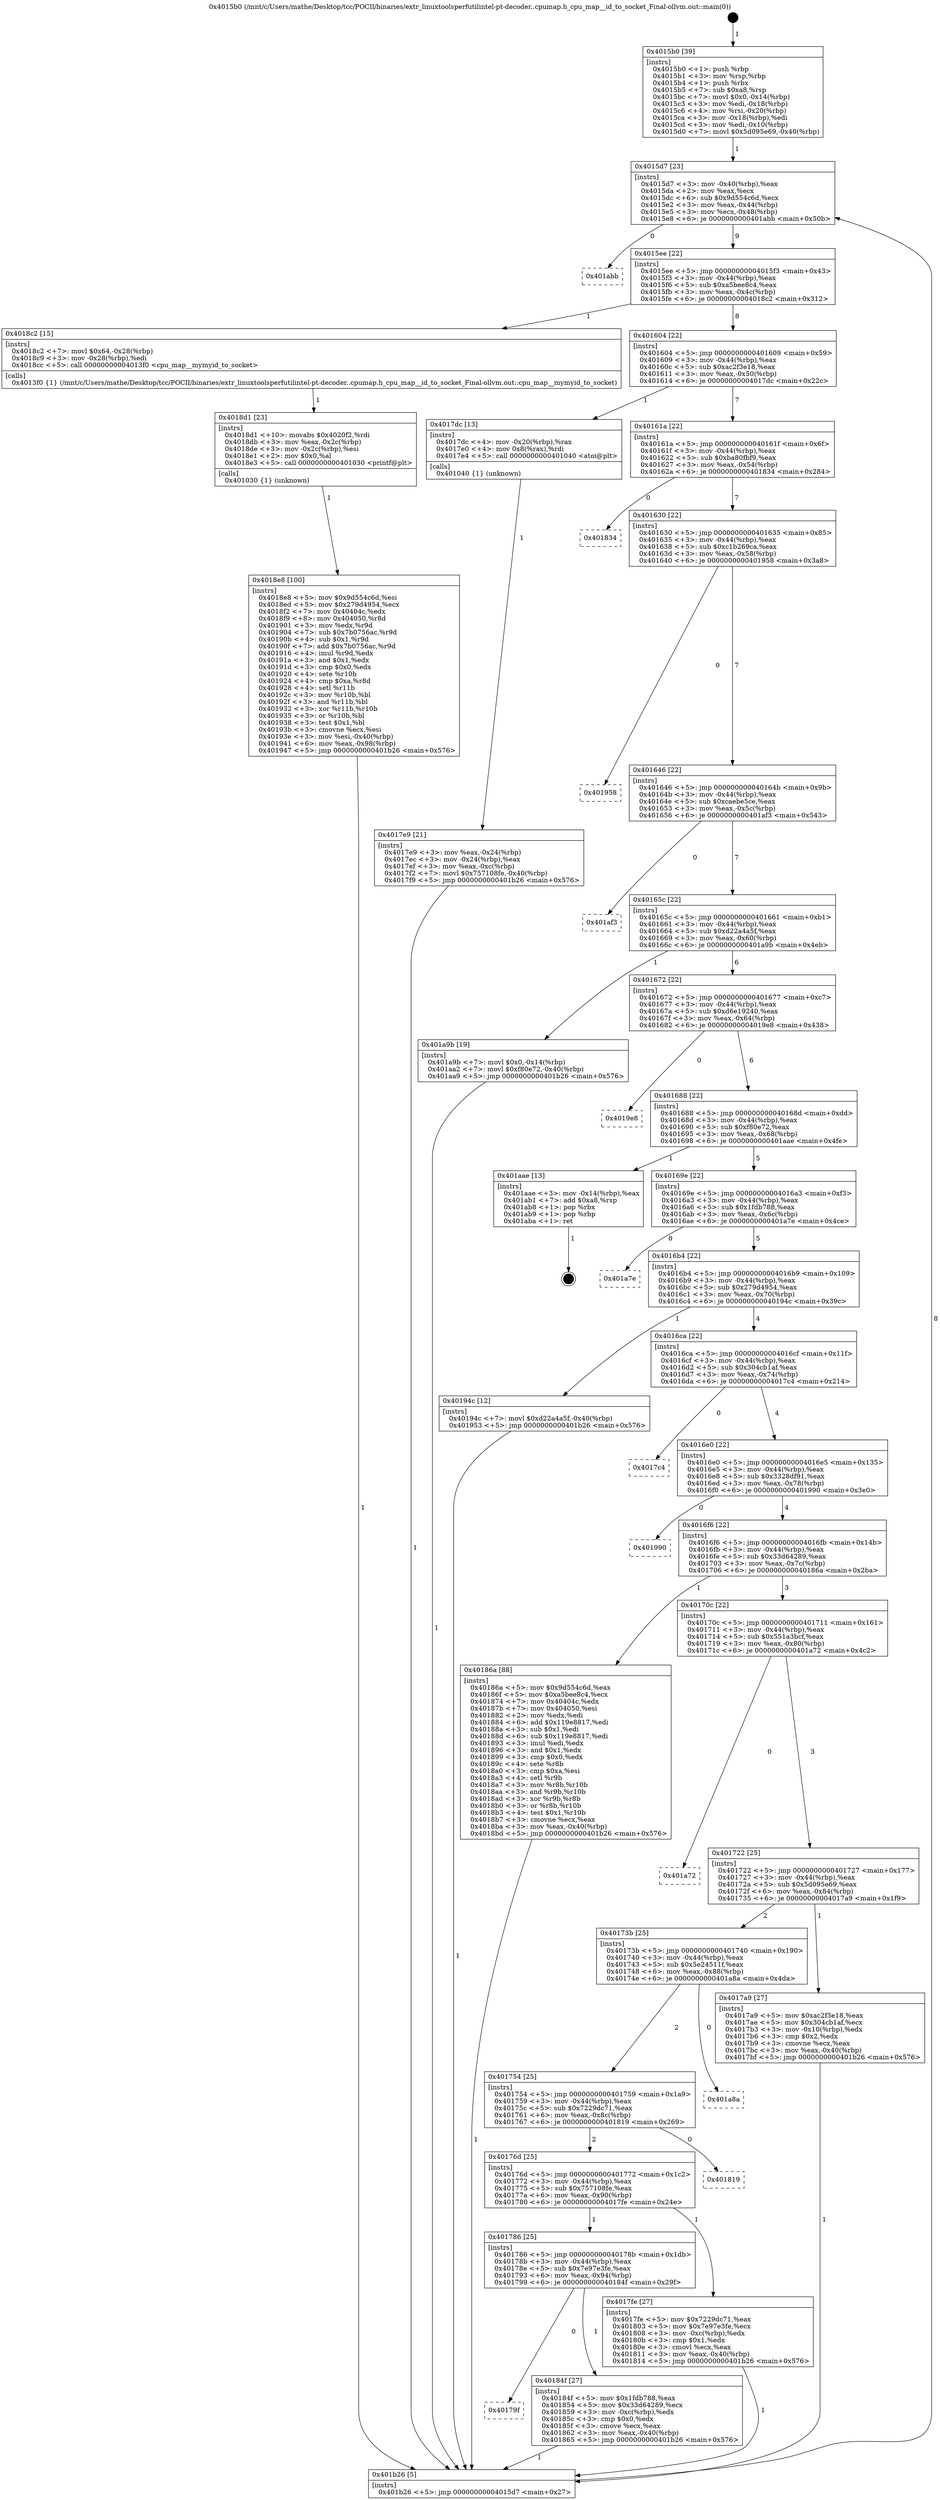 digraph "0x4015b0" {
  label = "0x4015b0 (/mnt/c/Users/mathe/Desktop/tcc/POCII/binaries/extr_linuxtoolsperfutilintel-pt-decoder..cpumap.h_cpu_map__id_to_socket_Final-ollvm.out::main(0))"
  labelloc = "t"
  node[shape=record]

  Entry [label="",width=0.3,height=0.3,shape=circle,fillcolor=black,style=filled]
  "0x4015d7" [label="{
     0x4015d7 [23]\l
     | [instrs]\l
     &nbsp;&nbsp;0x4015d7 \<+3\>: mov -0x40(%rbp),%eax\l
     &nbsp;&nbsp;0x4015da \<+2\>: mov %eax,%ecx\l
     &nbsp;&nbsp;0x4015dc \<+6\>: sub $0x9d554c6d,%ecx\l
     &nbsp;&nbsp;0x4015e2 \<+3\>: mov %eax,-0x44(%rbp)\l
     &nbsp;&nbsp;0x4015e5 \<+3\>: mov %ecx,-0x48(%rbp)\l
     &nbsp;&nbsp;0x4015e8 \<+6\>: je 0000000000401abb \<main+0x50b\>\l
  }"]
  "0x401abb" [label="{
     0x401abb\l
  }", style=dashed]
  "0x4015ee" [label="{
     0x4015ee [22]\l
     | [instrs]\l
     &nbsp;&nbsp;0x4015ee \<+5\>: jmp 00000000004015f3 \<main+0x43\>\l
     &nbsp;&nbsp;0x4015f3 \<+3\>: mov -0x44(%rbp),%eax\l
     &nbsp;&nbsp;0x4015f6 \<+5\>: sub $0xa5bee8c4,%eax\l
     &nbsp;&nbsp;0x4015fb \<+3\>: mov %eax,-0x4c(%rbp)\l
     &nbsp;&nbsp;0x4015fe \<+6\>: je 00000000004018c2 \<main+0x312\>\l
  }"]
  Exit [label="",width=0.3,height=0.3,shape=circle,fillcolor=black,style=filled,peripheries=2]
  "0x4018c2" [label="{
     0x4018c2 [15]\l
     | [instrs]\l
     &nbsp;&nbsp;0x4018c2 \<+7\>: movl $0x64,-0x28(%rbp)\l
     &nbsp;&nbsp;0x4018c9 \<+3\>: mov -0x28(%rbp),%edi\l
     &nbsp;&nbsp;0x4018cc \<+5\>: call 00000000004013f0 \<cpu_map__mymyid_to_socket\>\l
     | [calls]\l
     &nbsp;&nbsp;0x4013f0 \{1\} (/mnt/c/Users/mathe/Desktop/tcc/POCII/binaries/extr_linuxtoolsperfutilintel-pt-decoder..cpumap.h_cpu_map__id_to_socket_Final-ollvm.out::cpu_map__mymyid_to_socket)\l
  }"]
  "0x401604" [label="{
     0x401604 [22]\l
     | [instrs]\l
     &nbsp;&nbsp;0x401604 \<+5\>: jmp 0000000000401609 \<main+0x59\>\l
     &nbsp;&nbsp;0x401609 \<+3\>: mov -0x44(%rbp),%eax\l
     &nbsp;&nbsp;0x40160c \<+5\>: sub $0xac2f3e18,%eax\l
     &nbsp;&nbsp;0x401611 \<+3\>: mov %eax,-0x50(%rbp)\l
     &nbsp;&nbsp;0x401614 \<+6\>: je 00000000004017dc \<main+0x22c\>\l
  }"]
  "0x4018e8" [label="{
     0x4018e8 [100]\l
     | [instrs]\l
     &nbsp;&nbsp;0x4018e8 \<+5\>: mov $0x9d554c6d,%esi\l
     &nbsp;&nbsp;0x4018ed \<+5\>: mov $0x279d4954,%ecx\l
     &nbsp;&nbsp;0x4018f2 \<+7\>: mov 0x40404c,%edx\l
     &nbsp;&nbsp;0x4018f9 \<+8\>: mov 0x404050,%r8d\l
     &nbsp;&nbsp;0x401901 \<+3\>: mov %edx,%r9d\l
     &nbsp;&nbsp;0x401904 \<+7\>: sub $0x7b0756ac,%r9d\l
     &nbsp;&nbsp;0x40190b \<+4\>: sub $0x1,%r9d\l
     &nbsp;&nbsp;0x40190f \<+7\>: add $0x7b0756ac,%r9d\l
     &nbsp;&nbsp;0x401916 \<+4\>: imul %r9d,%edx\l
     &nbsp;&nbsp;0x40191a \<+3\>: and $0x1,%edx\l
     &nbsp;&nbsp;0x40191d \<+3\>: cmp $0x0,%edx\l
     &nbsp;&nbsp;0x401920 \<+4\>: sete %r10b\l
     &nbsp;&nbsp;0x401924 \<+4\>: cmp $0xa,%r8d\l
     &nbsp;&nbsp;0x401928 \<+4\>: setl %r11b\l
     &nbsp;&nbsp;0x40192c \<+3\>: mov %r10b,%bl\l
     &nbsp;&nbsp;0x40192f \<+3\>: and %r11b,%bl\l
     &nbsp;&nbsp;0x401932 \<+3\>: xor %r11b,%r10b\l
     &nbsp;&nbsp;0x401935 \<+3\>: or %r10b,%bl\l
     &nbsp;&nbsp;0x401938 \<+3\>: test $0x1,%bl\l
     &nbsp;&nbsp;0x40193b \<+3\>: cmovne %ecx,%esi\l
     &nbsp;&nbsp;0x40193e \<+3\>: mov %esi,-0x40(%rbp)\l
     &nbsp;&nbsp;0x401941 \<+6\>: mov %eax,-0x98(%rbp)\l
     &nbsp;&nbsp;0x401947 \<+5\>: jmp 0000000000401b26 \<main+0x576\>\l
  }"]
  "0x4017dc" [label="{
     0x4017dc [13]\l
     | [instrs]\l
     &nbsp;&nbsp;0x4017dc \<+4\>: mov -0x20(%rbp),%rax\l
     &nbsp;&nbsp;0x4017e0 \<+4\>: mov 0x8(%rax),%rdi\l
     &nbsp;&nbsp;0x4017e4 \<+5\>: call 0000000000401040 \<atoi@plt\>\l
     | [calls]\l
     &nbsp;&nbsp;0x401040 \{1\} (unknown)\l
  }"]
  "0x40161a" [label="{
     0x40161a [22]\l
     | [instrs]\l
     &nbsp;&nbsp;0x40161a \<+5\>: jmp 000000000040161f \<main+0x6f\>\l
     &nbsp;&nbsp;0x40161f \<+3\>: mov -0x44(%rbp),%eax\l
     &nbsp;&nbsp;0x401622 \<+5\>: sub $0xba80fbf9,%eax\l
     &nbsp;&nbsp;0x401627 \<+3\>: mov %eax,-0x54(%rbp)\l
     &nbsp;&nbsp;0x40162a \<+6\>: je 0000000000401834 \<main+0x284\>\l
  }"]
  "0x4018d1" [label="{
     0x4018d1 [23]\l
     | [instrs]\l
     &nbsp;&nbsp;0x4018d1 \<+10\>: movabs $0x4020f2,%rdi\l
     &nbsp;&nbsp;0x4018db \<+3\>: mov %eax,-0x2c(%rbp)\l
     &nbsp;&nbsp;0x4018de \<+3\>: mov -0x2c(%rbp),%esi\l
     &nbsp;&nbsp;0x4018e1 \<+2\>: mov $0x0,%al\l
     &nbsp;&nbsp;0x4018e3 \<+5\>: call 0000000000401030 \<printf@plt\>\l
     | [calls]\l
     &nbsp;&nbsp;0x401030 \{1\} (unknown)\l
  }"]
  "0x401834" [label="{
     0x401834\l
  }", style=dashed]
  "0x401630" [label="{
     0x401630 [22]\l
     | [instrs]\l
     &nbsp;&nbsp;0x401630 \<+5\>: jmp 0000000000401635 \<main+0x85\>\l
     &nbsp;&nbsp;0x401635 \<+3\>: mov -0x44(%rbp),%eax\l
     &nbsp;&nbsp;0x401638 \<+5\>: sub $0xc1b269ca,%eax\l
     &nbsp;&nbsp;0x40163d \<+3\>: mov %eax,-0x58(%rbp)\l
     &nbsp;&nbsp;0x401640 \<+6\>: je 0000000000401958 \<main+0x3a8\>\l
  }"]
  "0x40179f" [label="{
     0x40179f\l
  }", style=dashed]
  "0x401958" [label="{
     0x401958\l
  }", style=dashed]
  "0x401646" [label="{
     0x401646 [22]\l
     | [instrs]\l
     &nbsp;&nbsp;0x401646 \<+5\>: jmp 000000000040164b \<main+0x9b\>\l
     &nbsp;&nbsp;0x40164b \<+3\>: mov -0x44(%rbp),%eax\l
     &nbsp;&nbsp;0x40164e \<+5\>: sub $0xcaebe5ce,%eax\l
     &nbsp;&nbsp;0x401653 \<+3\>: mov %eax,-0x5c(%rbp)\l
     &nbsp;&nbsp;0x401656 \<+6\>: je 0000000000401af3 \<main+0x543\>\l
  }"]
  "0x40184f" [label="{
     0x40184f [27]\l
     | [instrs]\l
     &nbsp;&nbsp;0x40184f \<+5\>: mov $0x1fdb788,%eax\l
     &nbsp;&nbsp;0x401854 \<+5\>: mov $0x33d64289,%ecx\l
     &nbsp;&nbsp;0x401859 \<+3\>: mov -0xc(%rbp),%edx\l
     &nbsp;&nbsp;0x40185c \<+3\>: cmp $0x0,%edx\l
     &nbsp;&nbsp;0x40185f \<+3\>: cmove %ecx,%eax\l
     &nbsp;&nbsp;0x401862 \<+3\>: mov %eax,-0x40(%rbp)\l
     &nbsp;&nbsp;0x401865 \<+5\>: jmp 0000000000401b26 \<main+0x576\>\l
  }"]
  "0x401af3" [label="{
     0x401af3\l
  }", style=dashed]
  "0x40165c" [label="{
     0x40165c [22]\l
     | [instrs]\l
     &nbsp;&nbsp;0x40165c \<+5\>: jmp 0000000000401661 \<main+0xb1\>\l
     &nbsp;&nbsp;0x401661 \<+3\>: mov -0x44(%rbp),%eax\l
     &nbsp;&nbsp;0x401664 \<+5\>: sub $0xd22a4a5f,%eax\l
     &nbsp;&nbsp;0x401669 \<+3\>: mov %eax,-0x60(%rbp)\l
     &nbsp;&nbsp;0x40166c \<+6\>: je 0000000000401a9b \<main+0x4eb\>\l
  }"]
  "0x401786" [label="{
     0x401786 [25]\l
     | [instrs]\l
     &nbsp;&nbsp;0x401786 \<+5\>: jmp 000000000040178b \<main+0x1db\>\l
     &nbsp;&nbsp;0x40178b \<+3\>: mov -0x44(%rbp),%eax\l
     &nbsp;&nbsp;0x40178e \<+5\>: sub $0x7e97e3fe,%eax\l
     &nbsp;&nbsp;0x401793 \<+6\>: mov %eax,-0x94(%rbp)\l
     &nbsp;&nbsp;0x401799 \<+6\>: je 000000000040184f \<main+0x29f\>\l
  }"]
  "0x401a9b" [label="{
     0x401a9b [19]\l
     | [instrs]\l
     &nbsp;&nbsp;0x401a9b \<+7\>: movl $0x0,-0x14(%rbp)\l
     &nbsp;&nbsp;0x401aa2 \<+7\>: movl $0xf80e72,-0x40(%rbp)\l
     &nbsp;&nbsp;0x401aa9 \<+5\>: jmp 0000000000401b26 \<main+0x576\>\l
  }"]
  "0x401672" [label="{
     0x401672 [22]\l
     | [instrs]\l
     &nbsp;&nbsp;0x401672 \<+5\>: jmp 0000000000401677 \<main+0xc7\>\l
     &nbsp;&nbsp;0x401677 \<+3\>: mov -0x44(%rbp),%eax\l
     &nbsp;&nbsp;0x40167a \<+5\>: sub $0xd6e19240,%eax\l
     &nbsp;&nbsp;0x40167f \<+3\>: mov %eax,-0x64(%rbp)\l
     &nbsp;&nbsp;0x401682 \<+6\>: je 00000000004019e8 \<main+0x438\>\l
  }"]
  "0x4017fe" [label="{
     0x4017fe [27]\l
     | [instrs]\l
     &nbsp;&nbsp;0x4017fe \<+5\>: mov $0x7229dc71,%eax\l
     &nbsp;&nbsp;0x401803 \<+5\>: mov $0x7e97e3fe,%ecx\l
     &nbsp;&nbsp;0x401808 \<+3\>: mov -0xc(%rbp),%edx\l
     &nbsp;&nbsp;0x40180b \<+3\>: cmp $0x1,%edx\l
     &nbsp;&nbsp;0x40180e \<+3\>: cmovl %ecx,%eax\l
     &nbsp;&nbsp;0x401811 \<+3\>: mov %eax,-0x40(%rbp)\l
     &nbsp;&nbsp;0x401814 \<+5\>: jmp 0000000000401b26 \<main+0x576\>\l
  }"]
  "0x4019e8" [label="{
     0x4019e8\l
  }", style=dashed]
  "0x401688" [label="{
     0x401688 [22]\l
     | [instrs]\l
     &nbsp;&nbsp;0x401688 \<+5\>: jmp 000000000040168d \<main+0xdd\>\l
     &nbsp;&nbsp;0x40168d \<+3\>: mov -0x44(%rbp),%eax\l
     &nbsp;&nbsp;0x401690 \<+5\>: sub $0xf80e72,%eax\l
     &nbsp;&nbsp;0x401695 \<+3\>: mov %eax,-0x68(%rbp)\l
     &nbsp;&nbsp;0x401698 \<+6\>: je 0000000000401aae \<main+0x4fe\>\l
  }"]
  "0x40176d" [label="{
     0x40176d [25]\l
     | [instrs]\l
     &nbsp;&nbsp;0x40176d \<+5\>: jmp 0000000000401772 \<main+0x1c2\>\l
     &nbsp;&nbsp;0x401772 \<+3\>: mov -0x44(%rbp),%eax\l
     &nbsp;&nbsp;0x401775 \<+5\>: sub $0x757108fe,%eax\l
     &nbsp;&nbsp;0x40177a \<+6\>: mov %eax,-0x90(%rbp)\l
     &nbsp;&nbsp;0x401780 \<+6\>: je 00000000004017fe \<main+0x24e\>\l
  }"]
  "0x401aae" [label="{
     0x401aae [13]\l
     | [instrs]\l
     &nbsp;&nbsp;0x401aae \<+3\>: mov -0x14(%rbp),%eax\l
     &nbsp;&nbsp;0x401ab1 \<+7\>: add $0xa8,%rsp\l
     &nbsp;&nbsp;0x401ab8 \<+1\>: pop %rbx\l
     &nbsp;&nbsp;0x401ab9 \<+1\>: pop %rbp\l
     &nbsp;&nbsp;0x401aba \<+1\>: ret\l
  }"]
  "0x40169e" [label="{
     0x40169e [22]\l
     | [instrs]\l
     &nbsp;&nbsp;0x40169e \<+5\>: jmp 00000000004016a3 \<main+0xf3\>\l
     &nbsp;&nbsp;0x4016a3 \<+3\>: mov -0x44(%rbp),%eax\l
     &nbsp;&nbsp;0x4016a6 \<+5\>: sub $0x1fdb788,%eax\l
     &nbsp;&nbsp;0x4016ab \<+3\>: mov %eax,-0x6c(%rbp)\l
     &nbsp;&nbsp;0x4016ae \<+6\>: je 0000000000401a7e \<main+0x4ce\>\l
  }"]
  "0x401819" [label="{
     0x401819\l
  }", style=dashed]
  "0x401a7e" [label="{
     0x401a7e\l
  }", style=dashed]
  "0x4016b4" [label="{
     0x4016b4 [22]\l
     | [instrs]\l
     &nbsp;&nbsp;0x4016b4 \<+5\>: jmp 00000000004016b9 \<main+0x109\>\l
     &nbsp;&nbsp;0x4016b9 \<+3\>: mov -0x44(%rbp),%eax\l
     &nbsp;&nbsp;0x4016bc \<+5\>: sub $0x279d4954,%eax\l
     &nbsp;&nbsp;0x4016c1 \<+3\>: mov %eax,-0x70(%rbp)\l
     &nbsp;&nbsp;0x4016c4 \<+6\>: je 000000000040194c \<main+0x39c\>\l
  }"]
  "0x401754" [label="{
     0x401754 [25]\l
     | [instrs]\l
     &nbsp;&nbsp;0x401754 \<+5\>: jmp 0000000000401759 \<main+0x1a9\>\l
     &nbsp;&nbsp;0x401759 \<+3\>: mov -0x44(%rbp),%eax\l
     &nbsp;&nbsp;0x40175c \<+5\>: sub $0x7229dc71,%eax\l
     &nbsp;&nbsp;0x401761 \<+6\>: mov %eax,-0x8c(%rbp)\l
     &nbsp;&nbsp;0x401767 \<+6\>: je 0000000000401819 \<main+0x269\>\l
  }"]
  "0x40194c" [label="{
     0x40194c [12]\l
     | [instrs]\l
     &nbsp;&nbsp;0x40194c \<+7\>: movl $0xd22a4a5f,-0x40(%rbp)\l
     &nbsp;&nbsp;0x401953 \<+5\>: jmp 0000000000401b26 \<main+0x576\>\l
  }"]
  "0x4016ca" [label="{
     0x4016ca [22]\l
     | [instrs]\l
     &nbsp;&nbsp;0x4016ca \<+5\>: jmp 00000000004016cf \<main+0x11f\>\l
     &nbsp;&nbsp;0x4016cf \<+3\>: mov -0x44(%rbp),%eax\l
     &nbsp;&nbsp;0x4016d2 \<+5\>: sub $0x304cb1af,%eax\l
     &nbsp;&nbsp;0x4016d7 \<+3\>: mov %eax,-0x74(%rbp)\l
     &nbsp;&nbsp;0x4016da \<+6\>: je 00000000004017c4 \<main+0x214\>\l
  }"]
  "0x401a8a" [label="{
     0x401a8a\l
  }", style=dashed]
  "0x4017c4" [label="{
     0x4017c4\l
  }", style=dashed]
  "0x4016e0" [label="{
     0x4016e0 [22]\l
     | [instrs]\l
     &nbsp;&nbsp;0x4016e0 \<+5\>: jmp 00000000004016e5 \<main+0x135\>\l
     &nbsp;&nbsp;0x4016e5 \<+3\>: mov -0x44(%rbp),%eax\l
     &nbsp;&nbsp;0x4016e8 \<+5\>: sub $0x3328df91,%eax\l
     &nbsp;&nbsp;0x4016ed \<+3\>: mov %eax,-0x78(%rbp)\l
     &nbsp;&nbsp;0x4016f0 \<+6\>: je 0000000000401990 \<main+0x3e0\>\l
  }"]
  "0x4017e9" [label="{
     0x4017e9 [21]\l
     | [instrs]\l
     &nbsp;&nbsp;0x4017e9 \<+3\>: mov %eax,-0x24(%rbp)\l
     &nbsp;&nbsp;0x4017ec \<+3\>: mov -0x24(%rbp),%eax\l
     &nbsp;&nbsp;0x4017ef \<+3\>: mov %eax,-0xc(%rbp)\l
     &nbsp;&nbsp;0x4017f2 \<+7\>: movl $0x757108fe,-0x40(%rbp)\l
     &nbsp;&nbsp;0x4017f9 \<+5\>: jmp 0000000000401b26 \<main+0x576\>\l
  }"]
  "0x401990" [label="{
     0x401990\l
  }", style=dashed]
  "0x4016f6" [label="{
     0x4016f6 [22]\l
     | [instrs]\l
     &nbsp;&nbsp;0x4016f6 \<+5\>: jmp 00000000004016fb \<main+0x14b\>\l
     &nbsp;&nbsp;0x4016fb \<+3\>: mov -0x44(%rbp),%eax\l
     &nbsp;&nbsp;0x4016fe \<+5\>: sub $0x33d64289,%eax\l
     &nbsp;&nbsp;0x401703 \<+3\>: mov %eax,-0x7c(%rbp)\l
     &nbsp;&nbsp;0x401706 \<+6\>: je 000000000040186a \<main+0x2ba\>\l
  }"]
  "0x4015b0" [label="{
     0x4015b0 [39]\l
     | [instrs]\l
     &nbsp;&nbsp;0x4015b0 \<+1\>: push %rbp\l
     &nbsp;&nbsp;0x4015b1 \<+3\>: mov %rsp,%rbp\l
     &nbsp;&nbsp;0x4015b4 \<+1\>: push %rbx\l
     &nbsp;&nbsp;0x4015b5 \<+7\>: sub $0xa8,%rsp\l
     &nbsp;&nbsp;0x4015bc \<+7\>: movl $0x0,-0x14(%rbp)\l
     &nbsp;&nbsp;0x4015c3 \<+3\>: mov %edi,-0x18(%rbp)\l
     &nbsp;&nbsp;0x4015c6 \<+4\>: mov %rsi,-0x20(%rbp)\l
     &nbsp;&nbsp;0x4015ca \<+3\>: mov -0x18(%rbp),%edi\l
     &nbsp;&nbsp;0x4015cd \<+3\>: mov %edi,-0x10(%rbp)\l
     &nbsp;&nbsp;0x4015d0 \<+7\>: movl $0x5d095e69,-0x40(%rbp)\l
  }"]
  "0x40186a" [label="{
     0x40186a [88]\l
     | [instrs]\l
     &nbsp;&nbsp;0x40186a \<+5\>: mov $0x9d554c6d,%eax\l
     &nbsp;&nbsp;0x40186f \<+5\>: mov $0xa5bee8c4,%ecx\l
     &nbsp;&nbsp;0x401874 \<+7\>: mov 0x40404c,%edx\l
     &nbsp;&nbsp;0x40187b \<+7\>: mov 0x404050,%esi\l
     &nbsp;&nbsp;0x401882 \<+2\>: mov %edx,%edi\l
     &nbsp;&nbsp;0x401884 \<+6\>: add $0x119e8817,%edi\l
     &nbsp;&nbsp;0x40188a \<+3\>: sub $0x1,%edi\l
     &nbsp;&nbsp;0x40188d \<+6\>: sub $0x119e8817,%edi\l
     &nbsp;&nbsp;0x401893 \<+3\>: imul %edi,%edx\l
     &nbsp;&nbsp;0x401896 \<+3\>: and $0x1,%edx\l
     &nbsp;&nbsp;0x401899 \<+3\>: cmp $0x0,%edx\l
     &nbsp;&nbsp;0x40189c \<+4\>: sete %r8b\l
     &nbsp;&nbsp;0x4018a0 \<+3\>: cmp $0xa,%esi\l
     &nbsp;&nbsp;0x4018a3 \<+4\>: setl %r9b\l
     &nbsp;&nbsp;0x4018a7 \<+3\>: mov %r8b,%r10b\l
     &nbsp;&nbsp;0x4018aa \<+3\>: and %r9b,%r10b\l
     &nbsp;&nbsp;0x4018ad \<+3\>: xor %r9b,%r8b\l
     &nbsp;&nbsp;0x4018b0 \<+3\>: or %r8b,%r10b\l
     &nbsp;&nbsp;0x4018b3 \<+4\>: test $0x1,%r10b\l
     &nbsp;&nbsp;0x4018b7 \<+3\>: cmovne %ecx,%eax\l
     &nbsp;&nbsp;0x4018ba \<+3\>: mov %eax,-0x40(%rbp)\l
     &nbsp;&nbsp;0x4018bd \<+5\>: jmp 0000000000401b26 \<main+0x576\>\l
  }"]
  "0x40170c" [label="{
     0x40170c [22]\l
     | [instrs]\l
     &nbsp;&nbsp;0x40170c \<+5\>: jmp 0000000000401711 \<main+0x161\>\l
     &nbsp;&nbsp;0x401711 \<+3\>: mov -0x44(%rbp),%eax\l
     &nbsp;&nbsp;0x401714 \<+5\>: sub $0x551a3bcf,%eax\l
     &nbsp;&nbsp;0x401719 \<+3\>: mov %eax,-0x80(%rbp)\l
     &nbsp;&nbsp;0x40171c \<+6\>: je 0000000000401a72 \<main+0x4c2\>\l
  }"]
  "0x401b26" [label="{
     0x401b26 [5]\l
     | [instrs]\l
     &nbsp;&nbsp;0x401b26 \<+5\>: jmp 00000000004015d7 \<main+0x27\>\l
  }"]
  "0x401a72" [label="{
     0x401a72\l
  }", style=dashed]
  "0x401722" [label="{
     0x401722 [25]\l
     | [instrs]\l
     &nbsp;&nbsp;0x401722 \<+5\>: jmp 0000000000401727 \<main+0x177\>\l
     &nbsp;&nbsp;0x401727 \<+3\>: mov -0x44(%rbp),%eax\l
     &nbsp;&nbsp;0x40172a \<+5\>: sub $0x5d095e69,%eax\l
     &nbsp;&nbsp;0x40172f \<+6\>: mov %eax,-0x84(%rbp)\l
     &nbsp;&nbsp;0x401735 \<+6\>: je 00000000004017a9 \<main+0x1f9\>\l
  }"]
  "0x40173b" [label="{
     0x40173b [25]\l
     | [instrs]\l
     &nbsp;&nbsp;0x40173b \<+5\>: jmp 0000000000401740 \<main+0x190\>\l
     &nbsp;&nbsp;0x401740 \<+3\>: mov -0x44(%rbp),%eax\l
     &nbsp;&nbsp;0x401743 \<+5\>: sub $0x5e24511f,%eax\l
     &nbsp;&nbsp;0x401748 \<+6\>: mov %eax,-0x88(%rbp)\l
     &nbsp;&nbsp;0x40174e \<+6\>: je 0000000000401a8a \<main+0x4da\>\l
  }"]
  "0x4017a9" [label="{
     0x4017a9 [27]\l
     | [instrs]\l
     &nbsp;&nbsp;0x4017a9 \<+5\>: mov $0xac2f3e18,%eax\l
     &nbsp;&nbsp;0x4017ae \<+5\>: mov $0x304cb1af,%ecx\l
     &nbsp;&nbsp;0x4017b3 \<+3\>: mov -0x10(%rbp),%edx\l
     &nbsp;&nbsp;0x4017b6 \<+3\>: cmp $0x2,%edx\l
     &nbsp;&nbsp;0x4017b9 \<+3\>: cmovne %ecx,%eax\l
     &nbsp;&nbsp;0x4017bc \<+3\>: mov %eax,-0x40(%rbp)\l
     &nbsp;&nbsp;0x4017bf \<+5\>: jmp 0000000000401b26 \<main+0x576\>\l
  }"]
  Entry -> "0x4015b0" [label=" 1"]
  "0x4015d7" -> "0x401abb" [label=" 0"]
  "0x4015d7" -> "0x4015ee" [label=" 9"]
  "0x401aae" -> Exit [label=" 1"]
  "0x4015ee" -> "0x4018c2" [label=" 1"]
  "0x4015ee" -> "0x401604" [label=" 8"]
  "0x401a9b" -> "0x401b26" [label=" 1"]
  "0x401604" -> "0x4017dc" [label=" 1"]
  "0x401604" -> "0x40161a" [label=" 7"]
  "0x40194c" -> "0x401b26" [label=" 1"]
  "0x40161a" -> "0x401834" [label=" 0"]
  "0x40161a" -> "0x401630" [label=" 7"]
  "0x4018e8" -> "0x401b26" [label=" 1"]
  "0x401630" -> "0x401958" [label=" 0"]
  "0x401630" -> "0x401646" [label=" 7"]
  "0x4018d1" -> "0x4018e8" [label=" 1"]
  "0x401646" -> "0x401af3" [label=" 0"]
  "0x401646" -> "0x40165c" [label=" 7"]
  "0x4018c2" -> "0x4018d1" [label=" 1"]
  "0x40165c" -> "0x401a9b" [label=" 1"]
  "0x40165c" -> "0x401672" [label=" 6"]
  "0x40184f" -> "0x401b26" [label=" 1"]
  "0x401672" -> "0x4019e8" [label=" 0"]
  "0x401672" -> "0x401688" [label=" 6"]
  "0x401786" -> "0x40179f" [label=" 0"]
  "0x401688" -> "0x401aae" [label=" 1"]
  "0x401688" -> "0x40169e" [label=" 5"]
  "0x40186a" -> "0x401b26" [label=" 1"]
  "0x40169e" -> "0x401a7e" [label=" 0"]
  "0x40169e" -> "0x4016b4" [label=" 5"]
  "0x4017fe" -> "0x401b26" [label=" 1"]
  "0x4016b4" -> "0x40194c" [label=" 1"]
  "0x4016b4" -> "0x4016ca" [label=" 4"]
  "0x40176d" -> "0x4017fe" [label=" 1"]
  "0x4016ca" -> "0x4017c4" [label=" 0"]
  "0x4016ca" -> "0x4016e0" [label=" 4"]
  "0x401786" -> "0x40184f" [label=" 1"]
  "0x4016e0" -> "0x401990" [label=" 0"]
  "0x4016e0" -> "0x4016f6" [label=" 4"]
  "0x401754" -> "0x401819" [label=" 0"]
  "0x4016f6" -> "0x40186a" [label=" 1"]
  "0x4016f6" -> "0x40170c" [label=" 3"]
  "0x40176d" -> "0x401786" [label=" 1"]
  "0x40170c" -> "0x401a72" [label=" 0"]
  "0x40170c" -> "0x401722" [label=" 3"]
  "0x40173b" -> "0x401754" [label=" 2"]
  "0x401722" -> "0x4017a9" [label=" 1"]
  "0x401722" -> "0x40173b" [label=" 2"]
  "0x4017a9" -> "0x401b26" [label=" 1"]
  "0x4015b0" -> "0x4015d7" [label=" 1"]
  "0x401b26" -> "0x4015d7" [label=" 8"]
  "0x4017dc" -> "0x4017e9" [label=" 1"]
  "0x4017e9" -> "0x401b26" [label=" 1"]
  "0x401754" -> "0x40176d" [label=" 2"]
  "0x40173b" -> "0x401a8a" [label=" 0"]
}
